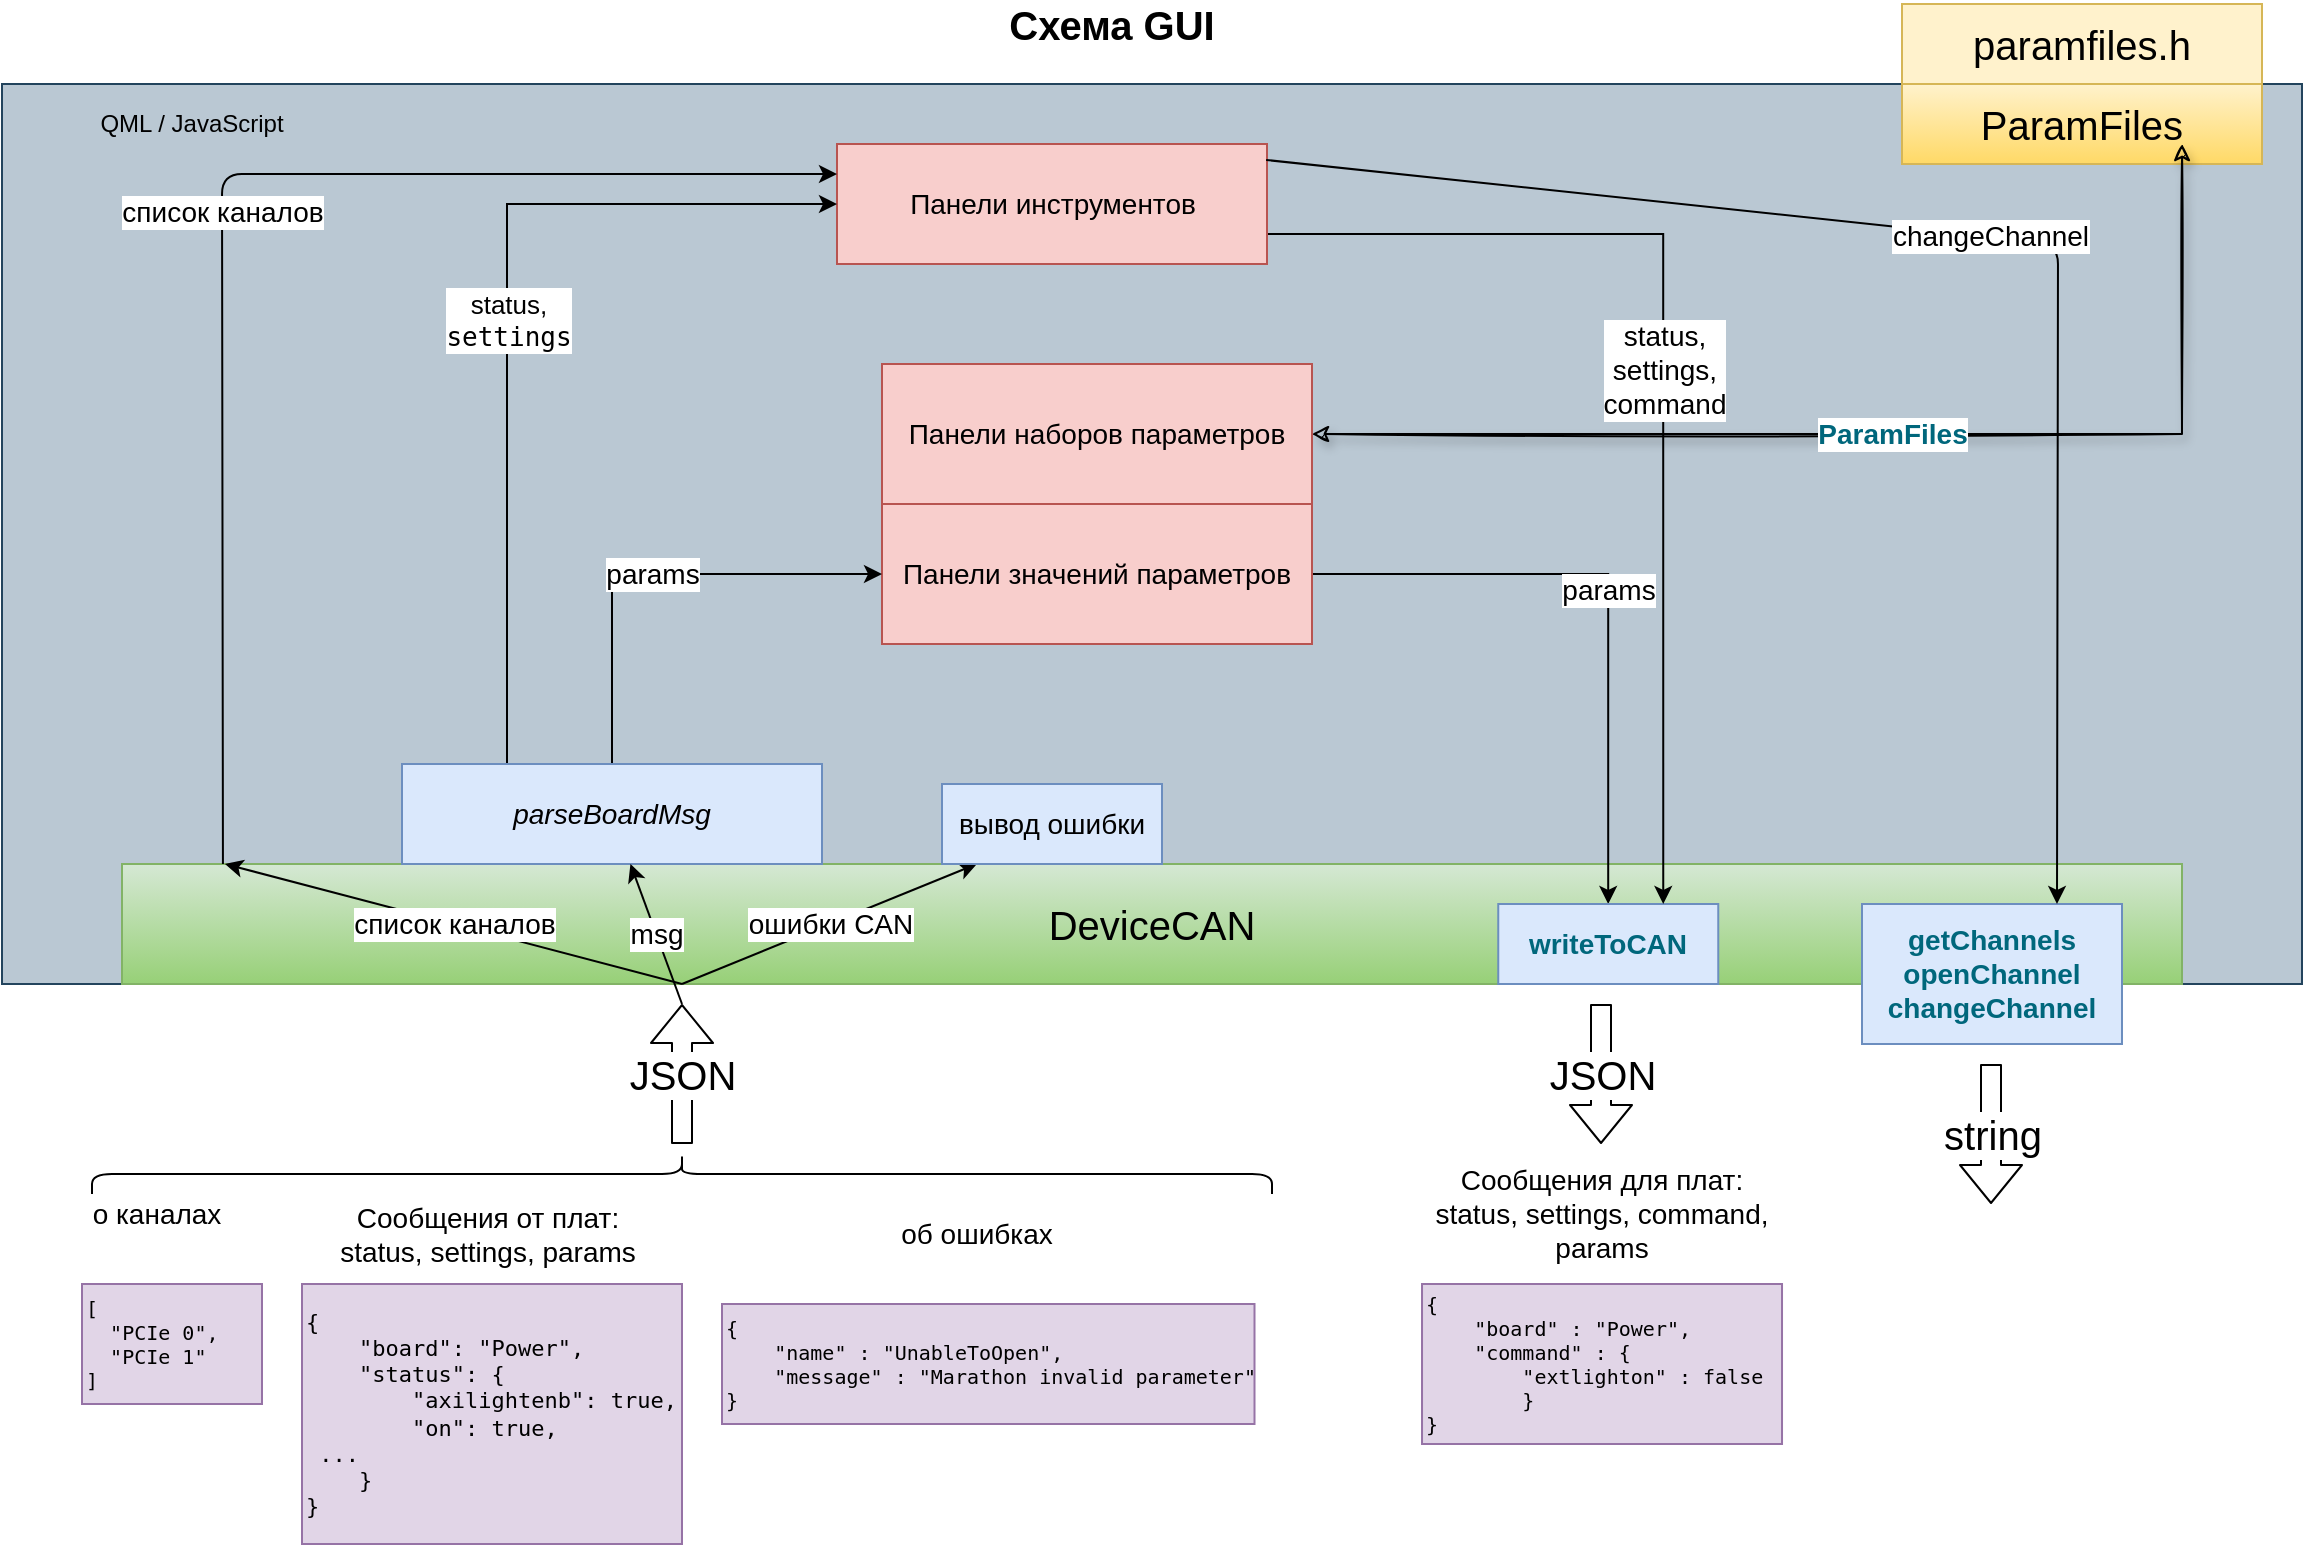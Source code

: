 <mxfile version="14.9.4" type="github">
  <diagram id="o6FBnnh21fnTWob_zk2f" name="Page-1">
    <mxGraphModel dx="1350" dy="514" grid="1" gridSize="10" guides="1" tooltips="1" connect="1" arrows="1" fold="1" page="1" pageScale="1" pageWidth="1169" pageHeight="827" math="0" shadow="0">
      <root>
        <mxCell id="0" />
        <mxCell id="1" parent="0" />
        <mxCell id="WA45sJLJeDe34Si-K1UF-1" value="" style="rounded=0;whiteSpace=wrap;html=1;fillColor=#bac8d3;strokeColor=#23445d;" vertex="1" parent="1">
          <mxGeometry x="10" y="60" width="1150" height="450" as="geometry" />
        </mxCell>
        <mxCell id="WA45sJLJeDe34Si-K1UF-2" value="QML / JavaScript" style="text;html=1;strokeColor=none;fillColor=none;align=center;verticalAlign=middle;whiteSpace=wrap;rounded=0;" vertex="1" parent="1">
          <mxGeometry x="50" y="70" width="110" height="20" as="geometry" />
        </mxCell>
        <mxCell id="WA45sJLJeDe34Si-K1UF-3" value="Схема GUI" style="text;html=1;strokeColor=none;fillColor=none;align=center;verticalAlign=middle;whiteSpace=wrap;rounded=0;fontStyle=1;fontSize=20;" vertex="1" parent="1">
          <mxGeometry x="280" y="20" width="570" height="20" as="geometry" />
        </mxCell>
        <mxCell id="WA45sJLJeDe34Si-K1UF-5" value="JSON" style="shape=flexArrow;endArrow=classic;html=1;fontSize=20;" edge="1" parent="1">
          <mxGeometry width="50" height="50" relative="1" as="geometry">
            <mxPoint x="350" y="590" as="sourcePoint" />
            <mxPoint x="350" y="520" as="targetPoint" />
            <Array as="points" />
          </mxGeometry>
        </mxCell>
        <mxCell id="WA45sJLJeDe34Si-K1UF-6" value="DeviceCAN" style="rounded=0;whiteSpace=wrap;html=1;fontSize=20;gradientColor=#97d077;fillColor=#d5e8d4;strokeColor=#82b366;" vertex="1" parent="1">
          <mxGeometry x="70" y="450" width="1030" height="60" as="geometry" />
        </mxCell>
        <mxCell id="WA45sJLJeDe34Si-K1UF-9" value="ParamFiles" style="rounded=0;whiteSpace=wrap;html=1;fontSize=20;gradientColor=#ffd966;fillColor=#fff2cc;strokeColor=#d6b656;" vertex="1" parent="1">
          <mxGeometry x="960" y="60" width="180" height="40" as="geometry" />
        </mxCell>
        <mxCell id="WA45sJLJeDe34Si-K1UF-11" value="&lt;div style=&quot;font-size: 10px&quot; align=&quot;left&quot;&gt;&lt;pre&gt;&lt;font style=&quot;font-size: 10px&quot;&gt;[&lt;br&gt;&lt;/font&gt;&lt;font style=&quot;font-size: 10px&quot;&gt;&lt;span class=&quot;pl-s&quot;&gt;&lt;span class=&quot;pl-pds&quot;&gt;  &quot;&lt;/span&gt;PCIe 0&lt;span class=&quot;pl-pds&quot;&gt;&quot;&lt;/span&gt;&lt;/span&gt;,&lt;/font&gt;&lt;font style=&quot;font-size: 10px&quot;&gt;&lt;br&gt;&lt;font style=&quot;font-size: 10px&quot;&gt;  &lt;span class=&quot;pl-s&quot;&gt;&lt;span class=&quot;pl-pds&quot;&gt;&quot;&lt;/span&gt;PCIe 1&lt;span class=&quot;pl-pds&quot;&gt;&quot;&lt;/span&gt;&lt;/span&gt;&lt;br&gt;]&lt;/font&gt;&lt;/font&gt;&lt;/pre&gt;&lt;/div&gt;" style="text;html=1;strokeColor=#9673a6;fillColor=#e1d5e7;align=left;verticalAlign=middle;whiteSpace=wrap;rounded=0;fontSize=20;" vertex="1" parent="1">
          <mxGeometry x="50" y="660" width="90" height="60" as="geometry" />
        </mxCell>
        <mxCell id="WA45sJLJeDe34Si-K1UF-13" value="" style="shape=curlyBracket;whiteSpace=wrap;html=1;rounded=1;flipH=1;fontSize=20;rotation=-90;" vertex="1" parent="1">
          <mxGeometry x="340" y="310" width="20" height="590" as="geometry" />
        </mxCell>
        <mxCell id="WA45sJLJeDe34Si-K1UF-14" value="&lt;font style=&quot;font-size: 14px&quot;&gt;о каналах&lt;/font&gt;" style="text;html=1;strokeColor=none;fillColor=none;align=center;verticalAlign=middle;whiteSpace=wrap;rounded=0;fontSize=14;" vertex="1" parent="1">
          <mxGeometry x="40" y="600" width="95" height="50" as="geometry" />
        </mxCell>
        <mxCell id="WA45sJLJeDe34Si-K1UF-16" value="&lt;pre style=&quot;font-size: 11px&quot;&gt;&lt;font style=&quot;font-size: 11px&quot;&gt;{&lt;br&gt;    &lt;span class=&quot;pl-s&quot;&gt;&lt;span class=&quot;pl-pds&quot;&gt;&quot;&lt;/span&gt;board&lt;span class=&quot;pl-pds&quot;&gt;&quot;&lt;/span&gt;&lt;/span&gt;: &lt;span class=&quot;pl-s&quot;&gt;&lt;span class=&quot;pl-pds&quot;&gt;&quot;&lt;/span&gt;Power&lt;span class=&quot;pl-pds&quot;&gt;&quot;&lt;/span&gt;&lt;/span&gt;,&lt;br&gt;    &lt;span class=&quot;pl-s&quot;&gt;&lt;span class=&quot;pl-pds&quot;&gt;&quot;&lt;/span&gt;status&lt;span class=&quot;pl-pds&quot;&gt;&quot;&lt;/span&gt;&lt;/span&gt;: {&lt;br&gt;        &lt;span class=&quot;pl-s&quot;&gt;&lt;span class=&quot;pl-pds&quot;&gt;&quot;&lt;/span&gt;axilightenb&lt;span class=&quot;pl-pds&quot;&gt;&quot;&lt;/span&gt;&lt;/span&gt;: &lt;span class=&quot;pl-c1&quot;&gt;true&lt;/span&gt;,&lt;br&gt;        &lt;span class=&quot;pl-s&quot;&gt;&lt;span class=&quot;pl-pds&quot;&gt;&quot;&lt;/span&gt;on&lt;span class=&quot;pl-pds&quot;&gt;&quot;&lt;/span&gt;&lt;/span&gt;: &lt;span class=&quot;pl-c1&quot;&gt;true&lt;/span&gt;,&lt;br&gt;&lt;span class=&quot;pl-c1&quot;&gt;&lt;/span&gt;&lt;span style=&quot;white-space: pre&quot;&gt;	&lt;/span&gt;...&lt;br&gt;    }&lt;br&gt;}&lt;/font&gt;&lt;/pre&gt;" style="text;html=1;strokeColor=#9673a6;fillColor=#e1d5e7;align=left;verticalAlign=middle;whiteSpace=wrap;rounded=0;fontSize=20;" vertex="1" parent="1">
          <mxGeometry x="160" y="660" width="190" height="130" as="geometry" />
        </mxCell>
        <mxCell id="WA45sJLJeDe34Si-K1UF-17" value="Сообщения от плат:&lt;br&gt;status, settings, params" style="text;html=1;strokeColor=none;fillColor=none;align=center;verticalAlign=middle;whiteSpace=wrap;rounded=0;fontSize=14;" vertex="1" parent="1">
          <mxGeometry x="160" y="610" width="186.25" height="50" as="geometry" />
        </mxCell>
        <mxCell id="WA45sJLJeDe34Si-K1UF-18" value="&lt;div style=&quot;font-size: 10px&quot; align=&quot;left&quot;&gt;&lt;pre&gt;&lt;font style=&quot;font-size: 10px&quot;&gt;{&lt;br&gt;    &lt;span class=&quot;pl-s&quot;&gt;&lt;span class=&quot;pl-pds&quot;&gt;&quot;&lt;/span&gt;name&lt;span class=&quot;pl-pds&quot;&gt;&quot;&lt;/span&gt;&lt;/span&gt; : &lt;span class=&quot;pl-s&quot;&gt;&lt;span class=&quot;pl-pds&quot;&gt;&quot;&lt;/span&gt;UnableToOpen&lt;span class=&quot;pl-pds&quot;&gt;&quot;&lt;/span&gt;&lt;/span&gt;,&lt;br&gt;    &lt;span class=&quot;pl-s&quot;&gt;&lt;span class=&quot;pl-pds&quot;&gt;&quot;&lt;/span&gt;message&lt;span class=&quot;pl-pds&quot;&gt;&quot;&lt;/span&gt;&lt;/span&gt; : &lt;span class=&quot;pl-s&quot;&gt;&lt;span class=&quot;pl-pds&quot;&gt;&quot;&lt;/span&gt;Marathon invalid parameter&lt;span class=&quot;pl-pds&quot;&gt;&quot;&lt;/span&gt;&lt;/span&gt;    &lt;br&gt;}&lt;/font&gt;&lt;/pre&gt;&lt;/div&gt;" style="text;html=1;strokeColor=#9673a6;fillColor=#e1d5e7;align=left;verticalAlign=middle;whiteSpace=wrap;rounded=0;fontSize=20;" vertex="1" parent="1">
          <mxGeometry x="370" y="670" width="266.25" height="60" as="geometry" />
        </mxCell>
        <mxCell id="WA45sJLJeDe34Si-K1UF-19" value="об ошибках" style="text;html=1;strokeColor=none;fillColor=none;align=center;verticalAlign=middle;whiteSpace=wrap;rounded=0;fontSize=14;" vertex="1" parent="1">
          <mxGeometry x="450" y="610" width="95" height="50" as="geometry" />
        </mxCell>
        <mxCell id="WA45sJLJeDe34Si-K1UF-20" value="JSON" style="shape=flexArrow;endArrow=classic;html=1;fontSize=20;" edge="1" parent="1">
          <mxGeometry width="50" height="50" relative="1" as="geometry">
            <mxPoint x="809.5" y="520" as="sourcePoint" />
            <mxPoint x="809.5" y="590" as="targetPoint" />
            <Array as="points" />
          </mxGeometry>
        </mxCell>
        <mxCell id="WA45sJLJeDe34Si-K1UF-21" value="&lt;pre style=&quot;font-size: 10px&quot;&gt;&lt;font style=&quot;font-size: 10px&quot;&gt;{&lt;br&gt;    &lt;span class=&quot;pl-s&quot;&gt;&lt;span class=&quot;pl-pds&quot;&gt;&quot;&lt;/span&gt;board&lt;span class=&quot;pl-pds&quot;&gt;&quot;&lt;/span&gt;&lt;/span&gt; : &lt;span class=&quot;pl-s&quot;&gt;&lt;span class=&quot;pl-pds&quot;&gt;&quot;&lt;/span&gt;Power&lt;span class=&quot;pl-pds&quot;&gt;&quot;&lt;/span&gt;&lt;/span&gt;,&lt;br&gt;    &lt;span class=&quot;pl-s&quot;&gt;&lt;span class=&quot;pl-pds&quot;&gt;&quot;&lt;/span&gt;command&lt;span class=&quot;pl-pds&quot;&gt;&quot;&lt;/span&gt;&lt;/span&gt; : {&lt;br&gt;        &lt;span class=&quot;pl-s&quot;&gt;&lt;span class=&quot;pl-pds&quot;&gt;&quot;&lt;/span&gt;extlighton&lt;span class=&quot;pl-pds&quot;&gt;&quot;&lt;/span&gt;&lt;/span&gt; : &lt;span class=&quot;pl-c1&quot;&gt;false&lt;/span&gt;&lt;br&gt;        }&lt;br&gt;}&lt;/font&gt;&lt;/pre&gt;" style="text;html=1;strokeColor=#9673a6;fillColor=#e1d5e7;align=left;verticalAlign=middle;whiteSpace=wrap;rounded=0;fontSize=20;" vertex="1" parent="1">
          <mxGeometry x="720.01" y="660" width="180" height="80" as="geometry" />
        </mxCell>
        <mxCell id="WA45sJLJeDe34Si-K1UF-22" value="Сообщения для плат:&lt;br&gt;status, settings, command, params" style="text;html=1;strokeColor=none;fillColor=none;align=center;verticalAlign=middle;whiteSpace=wrap;rounded=0;fontSize=14;" vertex="1" parent="1">
          <mxGeometry x="716.88" y="600" width="186.25" height="50" as="geometry" />
        </mxCell>
        <mxCell id="WA45sJLJeDe34Si-K1UF-23" value="paramfiles.h" style="rounded=0;whiteSpace=wrap;html=1;fontSize=20;fillColor=#fff2cc;strokeColor=#d6b656;" vertex="1" parent="1">
          <mxGeometry x="960" y="20" width="180" height="40" as="geometry" />
        </mxCell>
        <mxCell id="WA45sJLJeDe34Si-K1UF-44" value="params" style="edgeStyle=orthogonalEdgeStyle;rounded=0;orthogonalLoop=1;jettySize=auto;html=1;fontSize=14;" edge="1" parent="1" source="WA45sJLJeDe34Si-K1UF-24" target="WA45sJLJeDe34Si-K1UF-32">
          <mxGeometry relative="1" as="geometry" />
        </mxCell>
        <mxCell id="WA45sJLJeDe34Si-K1UF-24" value="Панели значений параметров" style="rounded=0;whiteSpace=wrap;html=1;fontSize=14;fillColor=#f8cecc;strokeColor=#b85450;" vertex="1" parent="1">
          <mxGeometry x="450" y="270" width="215" height="70" as="geometry" />
        </mxCell>
        <mxCell id="WA45sJLJeDe34Si-K1UF-27" value="&lt;span style=&quot;font-weight: 600 ; color: #00677c&quot;&gt;getChannels&lt;/span&gt;&lt;span style=&quot;font-weight: 600 ; color: #00677c&quot;&gt;&lt;br&gt;openChannel&lt;br&gt;&lt;/span&gt;&lt;span style=&quot;font-weight: 600 ; color: #00677c&quot;&gt;changeChannel&lt;/span&gt;" style="text;html=1;strokeColor=#6c8ebf;fillColor=#dae8fc;align=center;verticalAlign=middle;whiteSpace=wrap;rounded=0;fontSize=14;" vertex="1" parent="1">
          <mxGeometry x="940" y="470" width="130" height="70" as="geometry" />
        </mxCell>
        <mxCell id="WA45sJLJeDe34Si-K1UF-29" value="string" style="shape=flexArrow;endArrow=classic;html=1;fontSize=20;" edge="1" parent="1">
          <mxGeometry width="50" height="50" relative="1" as="geometry">
            <mxPoint x="1004.5" y="550" as="sourcePoint" />
            <mxPoint x="1004.5" y="620" as="targetPoint" />
            <Array as="points" />
          </mxGeometry>
        </mxCell>
        <mxCell id="WA45sJLJeDe34Si-K1UF-32" value="&lt;span style=&quot;font-weight: 600 ; color: #00677c&quot;&gt;writeToCAN&lt;/span&gt;" style="rounded=0;whiteSpace=wrap;html=1;fontSize=14;fillColor=#dae8fc;strokeColor=#6c8ebf;" vertex="1" parent="1">
          <mxGeometry x="758.13" y="470" width="110" height="40" as="geometry" />
        </mxCell>
        <mxCell id="WA45sJLJeDe34Si-K1UF-43" value="status,&lt;br&gt;settings, &lt;br&gt;command" style="edgeStyle=orthogonalEdgeStyle;rounded=0;orthogonalLoop=1;jettySize=auto;html=1;entryX=0.75;entryY=0;entryDx=0;entryDy=0;fontSize=14;exitX=1;exitY=0.75;exitDx=0;exitDy=0;" edge="1" parent="1" source="WA45sJLJeDe34Si-K1UF-33" target="WA45sJLJeDe34Si-K1UF-32">
          <mxGeometry relative="1" as="geometry" />
        </mxCell>
        <mxCell id="WA45sJLJeDe34Si-K1UF-33" value="Панели инструментов" style="rounded=0;whiteSpace=wrap;html=1;fontSize=14;fillColor=#f8cecc;strokeColor=#b85450;" vertex="1" parent="1">
          <mxGeometry x="427.5" y="90" width="215" height="60" as="geometry" />
        </mxCell>
        <mxCell id="WA45sJLJeDe34Si-K1UF-34" value="changeChannel" style="endArrow=classic;html=1;fontSize=14;exitX=0.998;exitY=0.133;exitDx=0;exitDy=0;entryX=0.75;entryY=0;entryDx=0;entryDy=0;exitPerimeter=0;" edge="1" parent="1" source="WA45sJLJeDe34Si-K1UF-33" target="WA45sJLJeDe34Si-K1UF-27">
          <mxGeometry width="50" height="50" relative="1" as="geometry">
            <mxPoint x="770" y="270" as="sourcePoint" />
            <mxPoint x="820" y="220" as="targetPoint" />
            <Array as="points">
              <mxPoint x="1038" y="140" />
            </Array>
          </mxGeometry>
        </mxCell>
        <mxCell id="WA45sJLJeDe34Si-K1UF-41" value="&lt;font style=&quot;font-size: 13px&quot;&gt;status,&lt;br&gt;&lt;/font&gt;&lt;pre style=&quot;margin: 0px ; text-indent: 0px ; font-size: 13px&quot;&gt;&lt;font style=&quot;font-size: 13px&quot;&gt;settings&lt;/font&gt;&lt;/pre&gt;" style="edgeStyle=orthogonalEdgeStyle;rounded=0;orthogonalLoop=1;jettySize=auto;html=1;entryX=0;entryY=0.5;entryDx=0;entryDy=0;fontSize=14;exitX=0.25;exitY=0;exitDx=0;exitDy=0;" edge="1" parent="1" source="WA45sJLJeDe34Si-K1UF-35" target="WA45sJLJeDe34Si-K1UF-33">
          <mxGeometry relative="1" as="geometry" />
        </mxCell>
        <mxCell id="WA45sJLJeDe34Si-K1UF-42" value="params" style="edgeStyle=orthogonalEdgeStyle;rounded=0;orthogonalLoop=1;jettySize=auto;html=1;entryX=0;entryY=0.5;entryDx=0;entryDy=0;fontSize=14;exitX=0.5;exitY=0;exitDx=0;exitDy=0;" edge="1" parent="1" source="WA45sJLJeDe34Si-K1UF-35" target="WA45sJLJeDe34Si-K1UF-24">
          <mxGeometry relative="1" as="geometry" />
        </mxCell>
        <mxCell id="WA45sJLJeDe34Si-K1UF-35" value="&lt;span style=&quot;font-style: italic&quot;&gt;parseBoardMsg&lt;/span&gt;" style="rounded=0;whiteSpace=wrap;html=1;fontSize=14;fillColor=#dae8fc;strokeColor=#6c8ebf;" vertex="1" parent="1">
          <mxGeometry x="210" y="400" width="210" height="50" as="geometry" />
        </mxCell>
        <mxCell id="WA45sJLJeDe34Si-K1UF-36" value="msg" style="endArrow=classic;html=1;fontSize=14;" edge="1" parent="1" target="WA45sJLJeDe34Si-K1UF-35">
          <mxGeometry width="50" height="50" relative="1" as="geometry">
            <mxPoint x="350" y="520" as="sourcePoint" />
            <mxPoint x="560" y="400" as="targetPoint" />
          </mxGeometry>
        </mxCell>
        <mxCell id="WA45sJLJeDe34Si-K1UF-37" value="список каналов" style="endArrow=classic;html=1;fontSize=14;entryX=0.05;entryY=0;entryDx=0;entryDy=0;entryPerimeter=0;" edge="1" parent="1" target="WA45sJLJeDe34Si-K1UF-6">
          <mxGeometry width="50" height="50" relative="1" as="geometry">
            <mxPoint x="350" y="510" as="sourcePoint" />
            <mxPoint x="560" y="400" as="targetPoint" />
          </mxGeometry>
        </mxCell>
        <mxCell id="WA45sJLJeDe34Si-K1UF-38" value="список каналов" style="endArrow=classic;html=1;fontSize=14;entryX=0;entryY=0.25;entryDx=0;entryDy=0;exitX=0.049;exitY=0;exitDx=0;exitDy=0;exitPerimeter=0;" edge="1" parent="1" source="WA45sJLJeDe34Si-K1UF-6" target="WA45sJLJeDe34Si-K1UF-33">
          <mxGeometry width="50" height="50" relative="1" as="geometry">
            <mxPoint x="180" y="450" as="sourcePoint" />
            <mxPoint x="130.0" y="300" as="targetPoint" />
            <Array as="points">
              <mxPoint x="120" y="105" />
            </Array>
          </mxGeometry>
        </mxCell>
        <mxCell id="WA45sJLJeDe34Si-K1UF-39" value="ошибки CAN" style="endArrow=classic;html=1;fontSize=14;entryX=0.415;entryY=0;entryDx=0;entryDy=0;entryPerimeter=0;" edge="1" parent="1" target="WA45sJLJeDe34Si-K1UF-6">
          <mxGeometry width="50" height="50" relative="1" as="geometry">
            <mxPoint x="350" y="510" as="sourcePoint" />
            <mxPoint x="188.15" y="458.02" as="targetPoint" />
          </mxGeometry>
        </mxCell>
        <mxCell id="WA45sJLJeDe34Si-K1UF-40" value="вывод ошибки" style="rounded=0;whiteSpace=wrap;html=1;fontSize=14;fillColor=#dae8fc;strokeColor=#6c8ebf;" vertex="1" parent="1">
          <mxGeometry x="480" y="410" width="110" height="40" as="geometry" />
        </mxCell>
        <mxCell id="WA45sJLJeDe34Si-K1UF-47" value="&lt;span style=&quot;font-weight: 600 ; color: #00677c&quot;&gt;ParamFiles&lt;/span&gt;" style="edgeStyle=orthogonalEdgeStyle;rounded=0;orthogonalLoop=1;jettySize=auto;html=1;entryX=0.778;entryY=0.75;entryDx=0;entryDy=0;entryPerimeter=0;fontSize=14;jumpStyle=none;shadow=1;sketch=1;startArrow=classic;startFill=1;" edge="1" parent="1" source="WA45sJLJeDe34Si-K1UF-46" target="WA45sJLJeDe34Si-K1UF-9">
          <mxGeometry relative="1" as="geometry" />
        </mxCell>
        <mxCell id="WA45sJLJeDe34Si-K1UF-46" value="Панели наборов параметров" style="rounded=0;whiteSpace=wrap;html=1;fontSize=14;fillColor=#f8cecc;strokeColor=#b85450;" vertex="1" parent="1">
          <mxGeometry x="450" y="200" width="215" height="70" as="geometry" />
        </mxCell>
      </root>
    </mxGraphModel>
  </diagram>
</mxfile>
